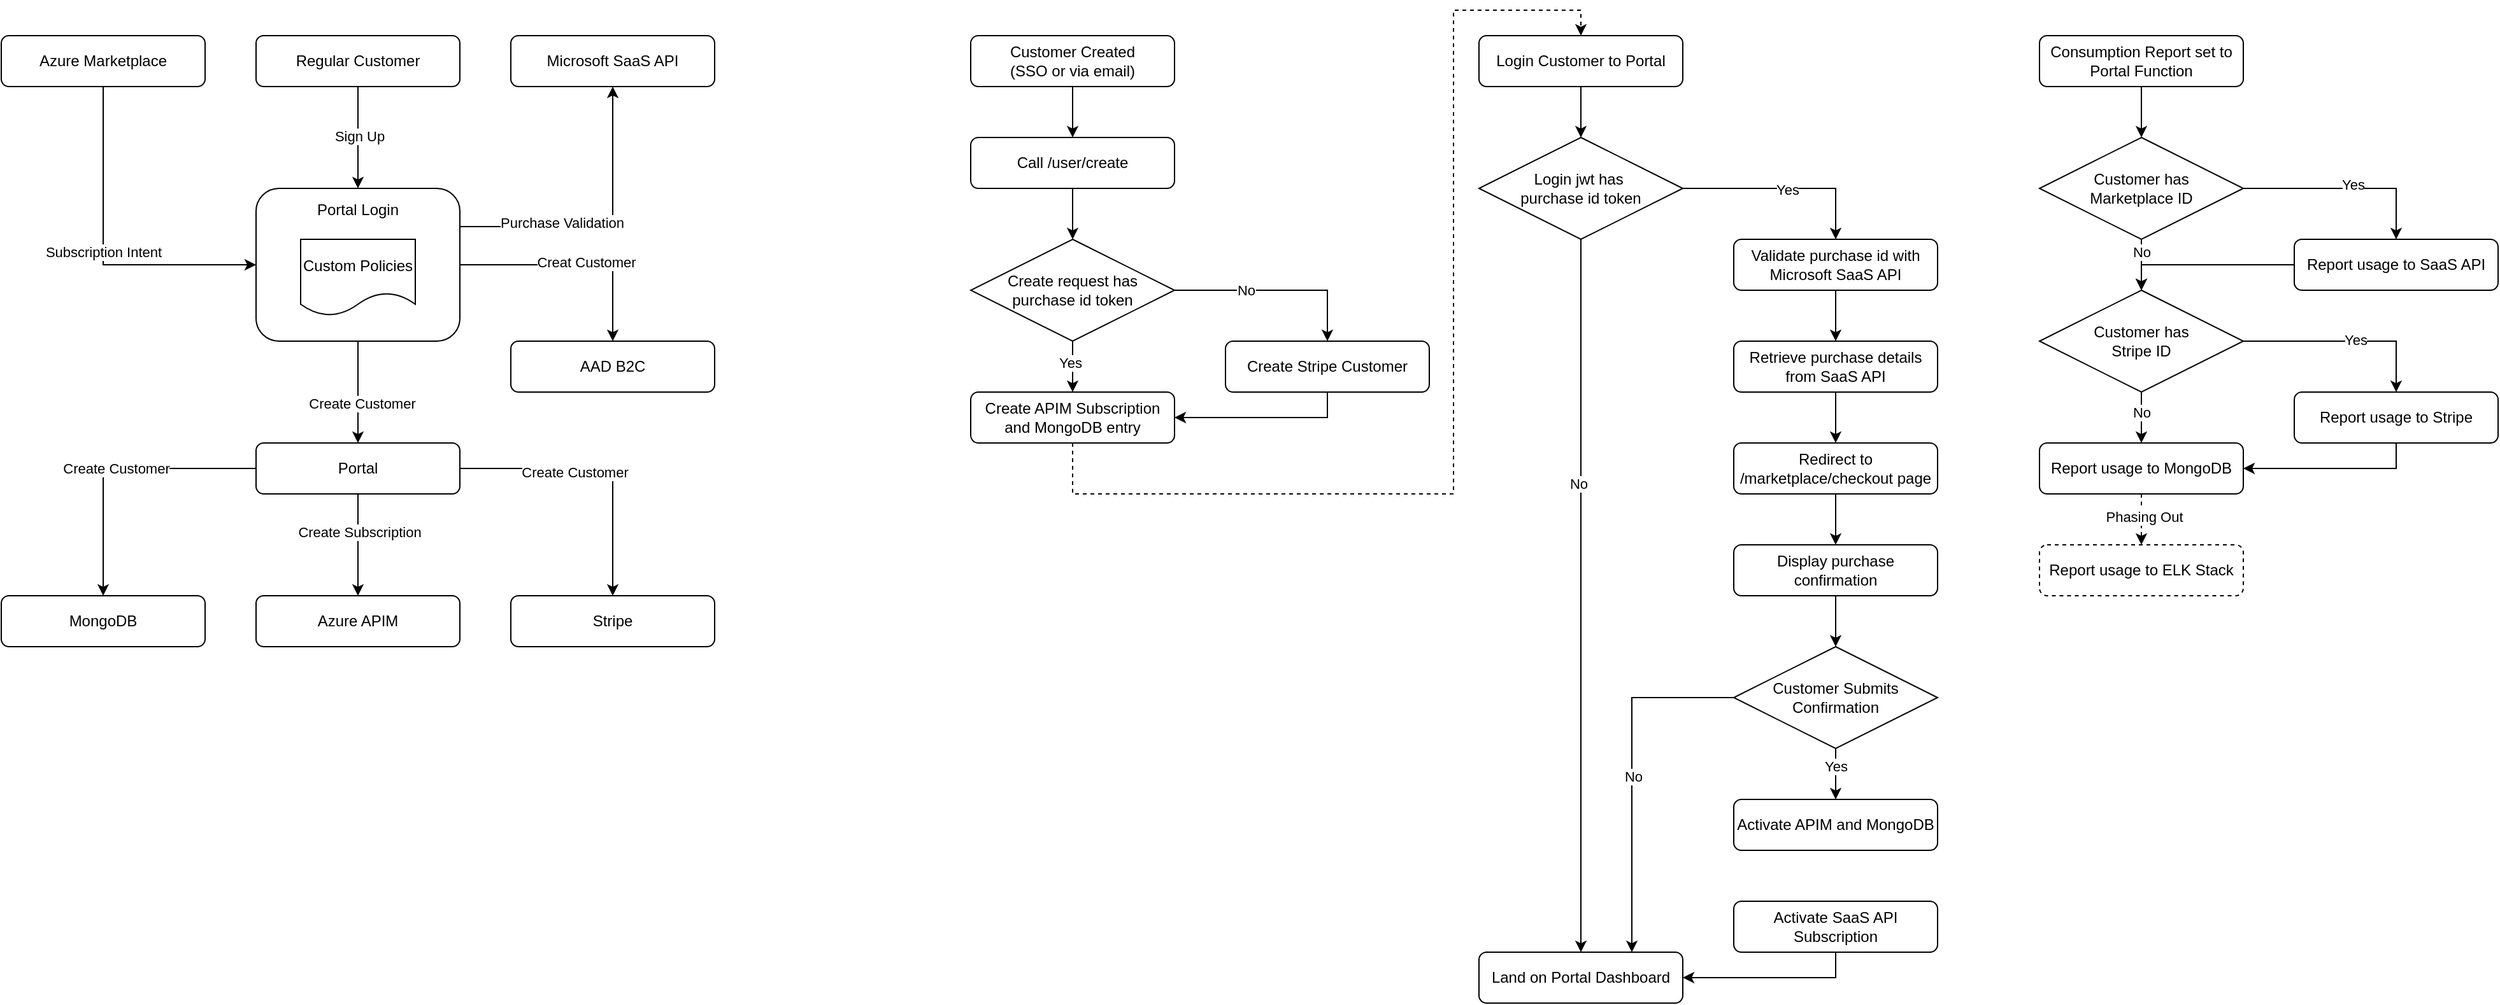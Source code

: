 <mxfile version="20.0.4" type="github">
  <diagram id="QCw60tyAbhrBxFfpFavn" name="Page-1">
    <mxGraphModel dx="885" dy="525" grid="1" gridSize="10" guides="1" tooltips="1" connect="1" arrows="1" fold="1" page="1" pageScale="1" pageWidth="827" pageHeight="1169" math="0" shadow="0">
      <root>
        <mxCell id="0" />
        <mxCell id="1" parent="0" />
        <mxCell id="6gx0l_ZdjT-B5nw_couS-11" style="edgeStyle=orthogonalEdgeStyle;rounded=0;orthogonalLoop=1;jettySize=auto;html=1;entryX=0.5;entryY=0;entryDx=0;entryDy=0;" edge="1" parent="1" source="6gx0l_ZdjT-B5nw_couS-1" target="6gx0l_ZdjT-B5nw_couS-10">
          <mxGeometry relative="1" as="geometry" />
        </mxCell>
        <mxCell id="6gx0l_ZdjT-B5nw_couS-12" value="Create Customer" style="edgeLabel;html=1;align=center;verticalAlign=middle;resizable=0;points=[];" vertex="1" connectable="0" parent="6gx0l_ZdjT-B5nw_couS-11">
          <mxGeometry x="0.212" y="3" relative="1" as="geometry">
            <mxPoint as="offset" />
          </mxGeometry>
        </mxCell>
        <mxCell id="6gx0l_ZdjT-B5nw_couS-23" style="edgeStyle=orthogonalEdgeStyle;rounded=0;orthogonalLoop=1;jettySize=auto;html=1;entryX=0.5;entryY=0;entryDx=0;entryDy=0;" edge="1" parent="1" source="6gx0l_ZdjT-B5nw_couS-1" target="6gx0l_ZdjT-B5nw_couS-22">
          <mxGeometry relative="1" as="geometry" />
        </mxCell>
        <mxCell id="6gx0l_ZdjT-B5nw_couS-24" value="Creat Customer" style="edgeLabel;html=1;align=center;verticalAlign=middle;resizable=0;points=[];" vertex="1" connectable="0" parent="6gx0l_ZdjT-B5nw_couS-23">
          <mxGeometry x="0.092" y="2" relative="1" as="geometry">
            <mxPoint as="offset" />
          </mxGeometry>
        </mxCell>
        <mxCell id="6gx0l_ZdjT-B5nw_couS-25" style="edgeStyle=orthogonalEdgeStyle;rounded=0;orthogonalLoop=1;jettySize=auto;html=1;exitX=1;exitY=0.25;exitDx=0;exitDy=0;entryX=0.5;entryY=1;entryDx=0;entryDy=0;" edge="1" parent="1" source="6gx0l_ZdjT-B5nw_couS-1" target="6gx0l_ZdjT-B5nw_couS-21">
          <mxGeometry relative="1" as="geometry" />
        </mxCell>
        <mxCell id="6gx0l_ZdjT-B5nw_couS-26" value="Purchase Validation" style="edgeLabel;html=1;align=center;verticalAlign=middle;resizable=0;points=[];" vertex="1" connectable="0" parent="6gx0l_ZdjT-B5nw_couS-25">
          <mxGeometry x="-0.303" y="3" relative="1" as="geometry">
            <mxPoint as="offset" />
          </mxGeometry>
        </mxCell>
        <mxCell id="6gx0l_ZdjT-B5nw_couS-1" value="&lt;div style=&quot;&quot;&gt;&lt;span style=&quot;background-color: initial; line-height: 1.2;&quot;&gt;Portal Login&lt;/span&gt;&lt;/div&gt;&lt;div style=&quot;&quot;&gt;&lt;span style=&quot;background-color: initial; line-height: 1.2;&quot;&gt;&lt;br&gt;&lt;/span&gt;&lt;/div&gt;&lt;div style=&quot;&quot;&gt;&lt;span style=&quot;background-color: initial; line-height: 1.2;&quot;&gt;&lt;br&gt;&lt;/span&gt;&lt;/div&gt;&lt;div style=&quot;&quot;&gt;&lt;span style=&quot;background-color: initial; line-height: 1.2;&quot;&gt;&lt;br&gt;&lt;/span&gt;&lt;/div&gt;&lt;div style=&quot;&quot;&gt;&lt;span style=&quot;background-color: initial; line-height: 1.2;&quot;&gt;&lt;br&gt;&lt;/span&gt;&lt;/div&gt;&lt;div style=&quot;&quot;&gt;&lt;span style=&quot;background-color: initial; line-height: 1.2;&quot;&gt;&lt;br&gt;&lt;/span&gt;&lt;/div&gt;&lt;div style=&quot;&quot;&gt;&lt;span style=&quot;background-color: initial; line-height: 1.2;&quot;&gt;&lt;br&gt;&lt;/span&gt;&lt;/div&gt;" style="rounded=1;whiteSpace=wrap;html=1;align=center;" vertex="1" parent="1">
          <mxGeometry x="320" y="160" width="160" height="120" as="geometry" />
        </mxCell>
        <mxCell id="6gx0l_ZdjT-B5nw_couS-2" value="Custom Policies" style="shape=document;whiteSpace=wrap;html=1;boundedLbl=1;" vertex="1" parent="1">
          <mxGeometry x="355" y="200" width="90" height="60" as="geometry" />
        </mxCell>
        <mxCell id="6gx0l_ZdjT-B5nw_couS-7" value="Subscription Intent" style="edgeStyle=orthogonalEdgeStyle;rounded=0;orthogonalLoop=1;jettySize=auto;html=1;entryX=0;entryY=0.5;entryDx=0;entryDy=0;exitX=0.5;exitY=1;exitDx=0;exitDy=0;" edge="1" parent="1" source="6gx0l_ZdjT-B5nw_couS-3" target="6gx0l_ZdjT-B5nw_couS-1">
          <mxGeometry relative="1" as="geometry" />
        </mxCell>
        <mxCell id="6gx0l_ZdjT-B5nw_couS-3" value="Azure Marketplace" style="rounded=1;whiteSpace=wrap;html=1;" vertex="1" parent="1">
          <mxGeometry x="120" y="40" width="160" height="40" as="geometry" />
        </mxCell>
        <mxCell id="6gx0l_ZdjT-B5nw_couS-14" style="edgeStyle=orthogonalEdgeStyle;rounded=0;orthogonalLoop=1;jettySize=auto;html=1;" edge="1" parent="1" source="6gx0l_ZdjT-B5nw_couS-10" target="6gx0l_ZdjT-B5nw_couS-13">
          <mxGeometry relative="1" as="geometry" />
        </mxCell>
        <mxCell id="6gx0l_ZdjT-B5nw_couS-15" value="Create Customer" style="edgeLabel;html=1;align=center;verticalAlign=middle;resizable=0;points=[];" vertex="1" connectable="0" parent="6gx0l_ZdjT-B5nw_couS-14">
          <mxGeometry x="-0.188" y="-3" relative="1" as="geometry">
            <mxPoint as="offset" />
          </mxGeometry>
        </mxCell>
        <mxCell id="6gx0l_ZdjT-B5nw_couS-17" value="Create Customer" style="edgeStyle=orthogonalEdgeStyle;rounded=0;orthogonalLoop=1;jettySize=auto;html=1;entryX=0.5;entryY=0;entryDx=0;entryDy=0;exitX=0;exitY=0.5;exitDx=0;exitDy=0;" edge="1" parent="1" source="6gx0l_ZdjT-B5nw_couS-10" target="6gx0l_ZdjT-B5nw_couS-16">
          <mxGeometry relative="1" as="geometry" />
        </mxCell>
        <mxCell id="6gx0l_ZdjT-B5nw_couS-19" style="edgeStyle=orthogonalEdgeStyle;rounded=0;orthogonalLoop=1;jettySize=auto;html=1;entryX=0.5;entryY=0;entryDx=0;entryDy=0;" edge="1" parent="1" source="6gx0l_ZdjT-B5nw_couS-10" target="6gx0l_ZdjT-B5nw_couS-18">
          <mxGeometry relative="1" as="geometry" />
        </mxCell>
        <mxCell id="6gx0l_ZdjT-B5nw_couS-20" value="Create Subscription" style="edgeLabel;html=1;align=center;verticalAlign=middle;resizable=0;points=[];" vertex="1" connectable="0" parent="6gx0l_ZdjT-B5nw_couS-19">
          <mxGeometry x="-0.263" y="1" relative="1" as="geometry">
            <mxPoint as="offset" />
          </mxGeometry>
        </mxCell>
        <mxCell id="6gx0l_ZdjT-B5nw_couS-10" value="Portal" style="rounded=1;whiteSpace=wrap;html=1;" vertex="1" parent="1">
          <mxGeometry x="320" y="360" width="160" height="40" as="geometry" />
        </mxCell>
        <mxCell id="6gx0l_ZdjT-B5nw_couS-13" value="Stripe" style="rounded=1;whiteSpace=wrap;html=1;" vertex="1" parent="1">
          <mxGeometry x="520" y="480" width="160" height="40" as="geometry" />
        </mxCell>
        <mxCell id="6gx0l_ZdjT-B5nw_couS-16" value="MongoDB" style="rounded=1;whiteSpace=wrap;html=1;" vertex="1" parent="1">
          <mxGeometry x="120" y="480" width="160" height="40" as="geometry" />
        </mxCell>
        <mxCell id="6gx0l_ZdjT-B5nw_couS-18" value="Azure APIM" style="rounded=1;whiteSpace=wrap;html=1;" vertex="1" parent="1">
          <mxGeometry x="320" y="480" width="160" height="40" as="geometry" />
        </mxCell>
        <mxCell id="6gx0l_ZdjT-B5nw_couS-21" value="Microsoft SaaS API" style="rounded=1;whiteSpace=wrap;html=1;" vertex="1" parent="1">
          <mxGeometry x="520" y="40" width="160" height="40" as="geometry" />
        </mxCell>
        <mxCell id="6gx0l_ZdjT-B5nw_couS-22" value="AAD B2C" style="rounded=1;whiteSpace=wrap;html=1;" vertex="1" parent="1">
          <mxGeometry x="520" y="280" width="160" height="40" as="geometry" />
        </mxCell>
        <mxCell id="6gx0l_ZdjT-B5nw_couS-28" style="edgeStyle=orthogonalEdgeStyle;rounded=0;orthogonalLoop=1;jettySize=auto;html=1;entryX=0.5;entryY=0;entryDx=0;entryDy=0;" edge="1" parent="1" source="6gx0l_ZdjT-B5nw_couS-27" target="6gx0l_ZdjT-B5nw_couS-1">
          <mxGeometry relative="1" as="geometry" />
        </mxCell>
        <mxCell id="6gx0l_ZdjT-B5nw_couS-29" value="Sign Up" style="edgeLabel;html=1;align=center;verticalAlign=middle;resizable=0;points=[];" vertex="1" connectable="0" parent="6gx0l_ZdjT-B5nw_couS-28">
          <mxGeometry x="-0.039" y="1" relative="1" as="geometry">
            <mxPoint as="offset" />
          </mxGeometry>
        </mxCell>
        <mxCell id="6gx0l_ZdjT-B5nw_couS-27" value="Regular Customer" style="rounded=1;whiteSpace=wrap;html=1;" vertex="1" parent="1">
          <mxGeometry x="320" y="40" width="160" height="40" as="geometry" />
        </mxCell>
        <mxCell id="6gx0l_ZdjT-B5nw_couS-43" style="edgeStyle=orthogonalEdgeStyle;rounded=0;orthogonalLoop=1;jettySize=auto;html=1;entryX=0.5;entryY=0;entryDx=0;entryDy=0;" edge="1" parent="1" source="6gx0l_ZdjT-B5nw_couS-36" target="6gx0l_ZdjT-B5nw_couS-39">
          <mxGeometry relative="1" as="geometry" />
        </mxCell>
        <mxCell id="6gx0l_ZdjT-B5nw_couS-36" value="Customer Created &lt;br&gt;(SSO or via email)" style="rounded=1;whiteSpace=wrap;html=1;" vertex="1" parent="1">
          <mxGeometry x="881" y="40" width="160" height="40" as="geometry" />
        </mxCell>
        <mxCell id="6gx0l_ZdjT-B5nw_couS-50" style="edgeStyle=orthogonalEdgeStyle;rounded=0;orthogonalLoop=1;jettySize=auto;html=1;entryX=0.5;entryY=0;entryDx=0;entryDy=0;" edge="1" parent="1" source="6gx0l_ZdjT-B5nw_couS-37" target="6gx0l_ZdjT-B5nw_couS-49">
          <mxGeometry relative="1" as="geometry" />
        </mxCell>
        <mxCell id="6gx0l_ZdjT-B5nw_couS-63" value="No" style="edgeLabel;html=1;align=center;verticalAlign=middle;resizable=0;points=[];" vertex="1" connectable="0" parent="6gx0l_ZdjT-B5nw_couS-50">
          <mxGeometry x="-0.305" relative="1" as="geometry">
            <mxPoint as="offset" />
          </mxGeometry>
        </mxCell>
        <mxCell id="6gx0l_ZdjT-B5nw_couS-60" style="edgeStyle=orthogonalEdgeStyle;rounded=0;orthogonalLoop=1;jettySize=auto;html=1;entryX=0.5;entryY=0;entryDx=0;entryDy=0;" edge="1" parent="1" source="6gx0l_ZdjT-B5nw_couS-37" target="6gx0l_ZdjT-B5nw_couS-45">
          <mxGeometry relative="1" as="geometry" />
        </mxCell>
        <mxCell id="6gx0l_ZdjT-B5nw_couS-61" value="Yes" style="edgeLabel;html=1;align=center;verticalAlign=middle;resizable=0;points=[];" vertex="1" connectable="0" parent="6gx0l_ZdjT-B5nw_couS-60">
          <mxGeometry x="-0.168" y="-2" relative="1" as="geometry">
            <mxPoint as="offset" />
          </mxGeometry>
        </mxCell>
        <mxCell id="6gx0l_ZdjT-B5nw_couS-37" value="Create request has &lt;br&gt;purchase id token" style="rhombus;whiteSpace=wrap;html=1;" vertex="1" parent="1">
          <mxGeometry x="881" y="200" width="160" height="80" as="geometry" />
        </mxCell>
        <mxCell id="6gx0l_ZdjT-B5nw_couS-44" style="edgeStyle=orthogonalEdgeStyle;rounded=0;orthogonalLoop=1;jettySize=auto;html=1;entryX=0.5;entryY=0;entryDx=0;entryDy=0;" edge="1" parent="1" source="6gx0l_ZdjT-B5nw_couS-39" target="6gx0l_ZdjT-B5nw_couS-37">
          <mxGeometry relative="1" as="geometry" />
        </mxCell>
        <mxCell id="6gx0l_ZdjT-B5nw_couS-39" value="Call /user/create" style="rounded=1;whiteSpace=wrap;html=1;" vertex="1" parent="1">
          <mxGeometry x="881" y="120" width="160" height="40" as="geometry" />
        </mxCell>
        <mxCell id="6gx0l_ZdjT-B5nw_couS-104" style="edgeStyle=orthogonalEdgeStyle;rounded=0;orthogonalLoop=1;jettySize=auto;html=1;entryX=0.5;entryY=0;entryDx=0;entryDy=0;dashed=1;" edge="1" parent="1" source="6gx0l_ZdjT-B5nw_couS-45" target="6gx0l_ZdjT-B5nw_couS-55">
          <mxGeometry relative="1" as="geometry">
            <Array as="points">
              <mxPoint x="961" y="400" />
              <mxPoint x="1260" y="400" />
              <mxPoint x="1260" y="20" />
              <mxPoint x="1360" y="20" />
            </Array>
          </mxGeometry>
        </mxCell>
        <mxCell id="6gx0l_ZdjT-B5nw_couS-45" value="Create APIM Subscription and MongoDB entry" style="rounded=1;whiteSpace=wrap;html=1;" vertex="1" parent="1">
          <mxGeometry x="881" y="320" width="160" height="40" as="geometry" />
        </mxCell>
        <mxCell id="6gx0l_ZdjT-B5nw_couS-62" style="edgeStyle=orthogonalEdgeStyle;rounded=0;orthogonalLoop=1;jettySize=auto;html=1;entryX=1;entryY=0.5;entryDx=0;entryDy=0;exitX=0.5;exitY=1;exitDx=0;exitDy=0;" edge="1" parent="1" source="6gx0l_ZdjT-B5nw_couS-49" target="6gx0l_ZdjT-B5nw_couS-45">
          <mxGeometry relative="1" as="geometry" />
        </mxCell>
        <mxCell id="6gx0l_ZdjT-B5nw_couS-49" value="Create Stripe Customer" style="rounded=1;whiteSpace=wrap;html=1;" vertex="1" parent="1">
          <mxGeometry x="1081" y="280" width="160" height="40" as="geometry" />
        </mxCell>
        <mxCell id="6gx0l_ZdjT-B5nw_couS-58" style="edgeStyle=orthogonalEdgeStyle;rounded=0;orthogonalLoop=1;jettySize=auto;html=1;entryX=0.5;entryY=0;entryDx=0;entryDy=0;" edge="1" parent="1" source="6gx0l_ZdjT-B5nw_couS-55" target="6gx0l_ZdjT-B5nw_couS-57">
          <mxGeometry relative="1" as="geometry" />
        </mxCell>
        <mxCell id="6gx0l_ZdjT-B5nw_couS-55" value="Login Customer to Portal" style="rounded=1;whiteSpace=wrap;html=1;" vertex="1" parent="1">
          <mxGeometry x="1280" y="40" width="160" height="40" as="geometry" />
        </mxCell>
        <mxCell id="6gx0l_ZdjT-B5nw_couS-64" style="edgeStyle=orthogonalEdgeStyle;rounded=0;orthogonalLoop=1;jettySize=auto;html=1;entryX=0.5;entryY=0;entryDx=0;entryDy=0;" edge="1" parent="1" source="6gx0l_ZdjT-B5nw_couS-57" target="6gx0l_ZdjT-B5nw_couS-59">
          <mxGeometry relative="1" as="geometry" />
        </mxCell>
        <mxCell id="6gx0l_ZdjT-B5nw_couS-65" value="No" style="edgeLabel;html=1;align=center;verticalAlign=middle;resizable=0;points=[];" vertex="1" connectable="0" parent="6gx0l_ZdjT-B5nw_couS-64">
          <mxGeometry x="-0.315" y="-2" relative="1" as="geometry">
            <mxPoint as="offset" />
          </mxGeometry>
        </mxCell>
        <mxCell id="6gx0l_ZdjT-B5nw_couS-67" style="edgeStyle=orthogonalEdgeStyle;rounded=0;orthogonalLoop=1;jettySize=auto;html=1;entryX=0.5;entryY=0;entryDx=0;entryDy=0;" edge="1" parent="1" source="6gx0l_ZdjT-B5nw_couS-57" target="6gx0l_ZdjT-B5nw_couS-66">
          <mxGeometry relative="1" as="geometry" />
        </mxCell>
        <mxCell id="6gx0l_ZdjT-B5nw_couS-68" value="Yes" style="edgeLabel;html=1;align=center;verticalAlign=middle;resizable=0;points=[];" vertex="1" connectable="0" parent="6gx0l_ZdjT-B5nw_couS-67">
          <mxGeometry x="0.019" y="-1" relative="1" as="geometry">
            <mxPoint as="offset" />
          </mxGeometry>
        </mxCell>
        <mxCell id="6gx0l_ZdjT-B5nw_couS-57" value="Login jwt has&amp;nbsp;&lt;br&gt;purchase id token" style="rhombus;whiteSpace=wrap;html=1;" vertex="1" parent="1">
          <mxGeometry x="1280" y="120" width="160" height="80" as="geometry" />
        </mxCell>
        <mxCell id="6gx0l_ZdjT-B5nw_couS-59" value="Land on Portal Dashboard" style="rounded=1;whiteSpace=wrap;html=1;" vertex="1" parent="1">
          <mxGeometry x="1280" y="760" width="160" height="40" as="geometry" />
        </mxCell>
        <mxCell id="6gx0l_ZdjT-B5nw_couS-70" style="edgeStyle=orthogonalEdgeStyle;rounded=0;orthogonalLoop=1;jettySize=auto;html=1;entryX=0.5;entryY=0;entryDx=0;entryDy=0;" edge="1" parent="1" source="6gx0l_ZdjT-B5nw_couS-66" target="6gx0l_ZdjT-B5nw_couS-69">
          <mxGeometry relative="1" as="geometry" />
        </mxCell>
        <mxCell id="6gx0l_ZdjT-B5nw_couS-66" value="Validate purchase id with&lt;br&gt;Microsoft SaaS API" style="rounded=1;whiteSpace=wrap;html=1;" vertex="1" parent="1">
          <mxGeometry x="1480" y="200" width="160" height="40" as="geometry" />
        </mxCell>
        <mxCell id="6gx0l_ZdjT-B5nw_couS-72" style="edgeStyle=orthogonalEdgeStyle;rounded=0;orthogonalLoop=1;jettySize=auto;html=1;" edge="1" parent="1" source="6gx0l_ZdjT-B5nw_couS-69" target="6gx0l_ZdjT-B5nw_couS-71">
          <mxGeometry relative="1" as="geometry" />
        </mxCell>
        <mxCell id="6gx0l_ZdjT-B5nw_couS-69" value="Retrieve purchase details&lt;br&gt;from SaaS API" style="rounded=1;whiteSpace=wrap;html=1;" vertex="1" parent="1">
          <mxGeometry x="1480" y="280" width="160" height="40" as="geometry" />
        </mxCell>
        <mxCell id="6gx0l_ZdjT-B5nw_couS-74" style="edgeStyle=orthogonalEdgeStyle;rounded=0;orthogonalLoop=1;jettySize=auto;html=1;entryX=0.5;entryY=0;entryDx=0;entryDy=0;" edge="1" parent="1" source="6gx0l_ZdjT-B5nw_couS-71" target="6gx0l_ZdjT-B5nw_couS-73">
          <mxGeometry relative="1" as="geometry" />
        </mxCell>
        <mxCell id="6gx0l_ZdjT-B5nw_couS-71" value="Redirect to &lt;br&gt;/marketplace/checkout page" style="rounded=1;whiteSpace=wrap;html=1;" vertex="1" parent="1">
          <mxGeometry x="1480" y="360" width="160" height="40" as="geometry" />
        </mxCell>
        <mxCell id="6gx0l_ZdjT-B5nw_couS-76" style="edgeStyle=orthogonalEdgeStyle;rounded=0;orthogonalLoop=1;jettySize=auto;html=1;entryX=0.5;entryY=0;entryDx=0;entryDy=0;" edge="1" parent="1" source="6gx0l_ZdjT-B5nw_couS-73" target="6gx0l_ZdjT-B5nw_couS-75">
          <mxGeometry relative="1" as="geometry" />
        </mxCell>
        <mxCell id="6gx0l_ZdjT-B5nw_couS-73" value="Display purchase confirmation" style="rounded=1;whiteSpace=wrap;html=1;" vertex="1" parent="1">
          <mxGeometry x="1480" y="440" width="160" height="40" as="geometry" />
        </mxCell>
        <mxCell id="6gx0l_ZdjT-B5nw_couS-78" style="edgeStyle=orthogonalEdgeStyle;rounded=0;orthogonalLoop=1;jettySize=auto;html=1;entryX=0.5;entryY=0;entryDx=0;entryDy=0;" edge="1" parent="1" source="6gx0l_ZdjT-B5nw_couS-75" target="6gx0l_ZdjT-B5nw_couS-77">
          <mxGeometry relative="1" as="geometry" />
        </mxCell>
        <mxCell id="6gx0l_ZdjT-B5nw_couS-80" value="Yes" style="edgeLabel;html=1;align=center;verticalAlign=middle;resizable=0;points=[];" vertex="1" connectable="0" parent="6gx0l_ZdjT-B5nw_couS-78">
          <mxGeometry x="-0.312" y="-1" relative="1" as="geometry">
            <mxPoint x="1" as="offset" />
          </mxGeometry>
        </mxCell>
        <mxCell id="6gx0l_ZdjT-B5nw_couS-81" style="edgeStyle=orthogonalEdgeStyle;rounded=0;orthogonalLoop=1;jettySize=auto;html=1;entryX=0.75;entryY=0;entryDx=0;entryDy=0;" edge="1" parent="1" source="6gx0l_ZdjT-B5nw_couS-75" target="6gx0l_ZdjT-B5nw_couS-59">
          <mxGeometry relative="1" as="geometry" />
        </mxCell>
        <mxCell id="6gx0l_ZdjT-B5nw_couS-82" value="No" style="edgeLabel;html=1;align=center;verticalAlign=middle;resizable=0;points=[];" vertex="1" connectable="0" parent="6gx0l_ZdjT-B5nw_couS-81">
          <mxGeometry x="0.013" y="1" relative="1" as="geometry">
            <mxPoint as="offset" />
          </mxGeometry>
        </mxCell>
        <mxCell id="6gx0l_ZdjT-B5nw_couS-75" value="Customer Submits&lt;br&gt;Confirmation" style="rhombus;whiteSpace=wrap;html=1;" vertex="1" parent="1">
          <mxGeometry x="1480" y="520" width="160" height="80" as="geometry" />
        </mxCell>
        <mxCell id="6gx0l_ZdjT-B5nw_couS-77" value="Activate APIM and MongoDB" style="rounded=1;whiteSpace=wrap;html=1;" vertex="1" parent="1">
          <mxGeometry x="1480" y="640" width="160" height="40" as="geometry" />
        </mxCell>
        <mxCell id="6gx0l_ZdjT-B5nw_couS-86" style="edgeStyle=orthogonalEdgeStyle;rounded=0;orthogonalLoop=1;jettySize=auto;html=1;entryX=0.5;entryY=0;entryDx=0;entryDy=0;" edge="1" parent="1" source="6gx0l_ZdjT-B5nw_couS-83" target="6gx0l_ZdjT-B5nw_couS-84">
          <mxGeometry relative="1" as="geometry" />
        </mxCell>
        <mxCell id="6gx0l_ZdjT-B5nw_couS-83" value="Consumption Report set to Portal Function" style="rounded=1;whiteSpace=wrap;html=1;" vertex="1" parent="1">
          <mxGeometry x="1720" y="40" width="160" height="40" as="geometry" />
        </mxCell>
        <mxCell id="6gx0l_ZdjT-B5nw_couS-88" value="No" style="edgeStyle=orthogonalEdgeStyle;rounded=0;orthogonalLoop=1;jettySize=auto;html=1;entryX=0.5;entryY=0;entryDx=0;entryDy=0;" edge="1" parent="1" source="6gx0l_ZdjT-B5nw_couS-84" target="6gx0l_ZdjT-B5nw_couS-85">
          <mxGeometry x="-0.5" relative="1" as="geometry">
            <mxPoint as="offset" />
          </mxGeometry>
        </mxCell>
        <mxCell id="6gx0l_ZdjT-B5nw_couS-90" style="edgeStyle=orthogonalEdgeStyle;rounded=0;orthogonalLoop=1;jettySize=auto;html=1;entryX=0.5;entryY=0;entryDx=0;entryDy=0;" edge="1" parent="1" source="6gx0l_ZdjT-B5nw_couS-84" target="6gx0l_ZdjT-B5nw_couS-89">
          <mxGeometry relative="1" as="geometry" />
        </mxCell>
        <mxCell id="6gx0l_ZdjT-B5nw_couS-91" value="Yes" style="edgeLabel;html=1;align=center;verticalAlign=middle;resizable=0;points=[];" vertex="1" connectable="0" parent="6gx0l_ZdjT-B5nw_couS-90">
          <mxGeometry x="0.077" y="3" relative="1" as="geometry">
            <mxPoint as="offset" />
          </mxGeometry>
        </mxCell>
        <mxCell id="6gx0l_ZdjT-B5nw_couS-84" value="Customer has &lt;br&gt;Marketplace ID" style="rhombus;whiteSpace=wrap;html=1;" vertex="1" parent="1">
          <mxGeometry x="1720" y="120" width="160" height="80" as="geometry" />
        </mxCell>
        <mxCell id="6gx0l_ZdjT-B5nw_couS-95" style="edgeStyle=orthogonalEdgeStyle;rounded=0;orthogonalLoop=1;jettySize=auto;html=1;entryX=0.5;entryY=0;entryDx=0;entryDy=0;" edge="1" parent="1" source="6gx0l_ZdjT-B5nw_couS-85" target="6gx0l_ZdjT-B5nw_couS-94">
          <mxGeometry relative="1" as="geometry" />
        </mxCell>
        <mxCell id="6gx0l_ZdjT-B5nw_couS-96" value="Yes" style="edgeLabel;html=1;align=center;verticalAlign=middle;resizable=0;points=[];" vertex="1" connectable="0" parent="6gx0l_ZdjT-B5nw_couS-95">
          <mxGeometry x="0.099" y="1" relative="1" as="geometry">
            <mxPoint as="offset" />
          </mxGeometry>
        </mxCell>
        <mxCell id="6gx0l_ZdjT-B5nw_couS-98" style="edgeStyle=orthogonalEdgeStyle;rounded=0;orthogonalLoop=1;jettySize=auto;html=1;entryX=0.5;entryY=0;entryDx=0;entryDy=0;" edge="1" parent="1" source="6gx0l_ZdjT-B5nw_couS-85" target="6gx0l_ZdjT-B5nw_couS-97">
          <mxGeometry relative="1" as="geometry" />
        </mxCell>
        <mxCell id="6gx0l_ZdjT-B5nw_couS-99" value="No" style="edgeLabel;html=1;align=center;verticalAlign=middle;resizable=0;points=[];" vertex="1" connectable="0" parent="6gx0l_ZdjT-B5nw_couS-98">
          <mxGeometry x="-0.217" relative="1" as="geometry">
            <mxPoint as="offset" />
          </mxGeometry>
        </mxCell>
        <mxCell id="6gx0l_ZdjT-B5nw_couS-85" value="Customer has &lt;br&gt;Stripe ID" style="rhombus;whiteSpace=wrap;html=1;" vertex="1" parent="1">
          <mxGeometry x="1720" y="240" width="160" height="80" as="geometry" />
        </mxCell>
        <mxCell id="6gx0l_ZdjT-B5nw_couS-93" style="edgeStyle=orthogonalEdgeStyle;rounded=0;orthogonalLoop=1;jettySize=auto;html=1;entryX=0.5;entryY=0;entryDx=0;entryDy=0;" edge="1" parent="1" source="6gx0l_ZdjT-B5nw_couS-89" target="6gx0l_ZdjT-B5nw_couS-85">
          <mxGeometry relative="1" as="geometry" />
        </mxCell>
        <mxCell id="6gx0l_ZdjT-B5nw_couS-89" value="Report usage to SaaS API" style="rounded=1;whiteSpace=wrap;html=1;" vertex="1" parent="1">
          <mxGeometry x="1920" y="200" width="160" height="40" as="geometry" />
        </mxCell>
        <mxCell id="6gx0l_ZdjT-B5nw_couS-100" style="edgeStyle=orthogonalEdgeStyle;rounded=0;orthogonalLoop=1;jettySize=auto;html=1;entryX=1;entryY=0.5;entryDx=0;entryDy=0;exitX=0.5;exitY=1;exitDx=0;exitDy=0;" edge="1" parent="1" source="6gx0l_ZdjT-B5nw_couS-94" target="6gx0l_ZdjT-B5nw_couS-97">
          <mxGeometry relative="1" as="geometry" />
        </mxCell>
        <mxCell id="6gx0l_ZdjT-B5nw_couS-94" value="Report usage to Stripe" style="rounded=1;whiteSpace=wrap;html=1;" vertex="1" parent="1">
          <mxGeometry x="1920" y="320" width="160" height="40" as="geometry" />
        </mxCell>
        <mxCell id="6gx0l_ZdjT-B5nw_couS-102" style="edgeStyle=orthogonalEdgeStyle;rounded=0;orthogonalLoop=1;jettySize=auto;html=1;dashed=1;" edge="1" parent="1" source="6gx0l_ZdjT-B5nw_couS-97" target="6gx0l_ZdjT-B5nw_couS-101">
          <mxGeometry relative="1" as="geometry" />
        </mxCell>
        <mxCell id="6gx0l_ZdjT-B5nw_couS-103" value="Phasing Out" style="edgeLabel;html=1;align=center;verticalAlign=middle;resizable=0;points=[];" vertex="1" connectable="0" parent="6gx0l_ZdjT-B5nw_couS-102">
          <mxGeometry x="-0.109" y="2" relative="1" as="geometry">
            <mxPoint as="offset" />
          </mxGeometry>
        </mxCell>
        <mxCell id="6gx0l_ZdjT-B5nw_couS-97" value="Report usage to MongoDB" style="rounded=1;whiteSpace=wrap;html=1;" vertex="1" parent="1">
          <mxGeometry x="1720" y="360" width="160" height="40" as="geometry" />
        </mxCell>
        <mxCell id="6gx0l_ZdjT-B5nw_couS-101" value="Report usage to ELK Stack" style="rounded=1;whiteSpace=wrap;html=1;dashed=1;" vertex="1" parent="1">
          <mxGeometry x="1720" y="440" width="160" height="40" as="geometry" />
        </mxCell>
        <mxCell id="6gx0l_ZdjT-B5nw_couS-106" style="edgeStyle=orthogonalEdgeStyle;rounded=0;orthogonalLoop=1;jettySize=auto;html=1;entryX=1;entryY=0.5;entryDx=0;entryDy=0;" edge="1" parent="1" source="6gx0l_ZdjT-B5nw_couS-105" target="6gx0l_ZdjT-B5nw_couS-59">
          <mxGeometry relative="1" as="geometry">
            <Array as="points">
              <mxPoint x="1560" y="780" />
            </Array>
          </mxGeometry>
        </mxCell>
        <mxCell id="6gx0l_ZdjT-B5nw_couS-105" value="Activate SaaS API Subscription" style="rounded=1;whiteSpace=wrap;html=1;" vertex="1" parent="1">
          <mxGeometry x="1480" y="720" width="160" height="40" as="geometry" />
        </mxCell>
      </root>
    </mxGraphModel>
  </diagram>
</mxfile>
